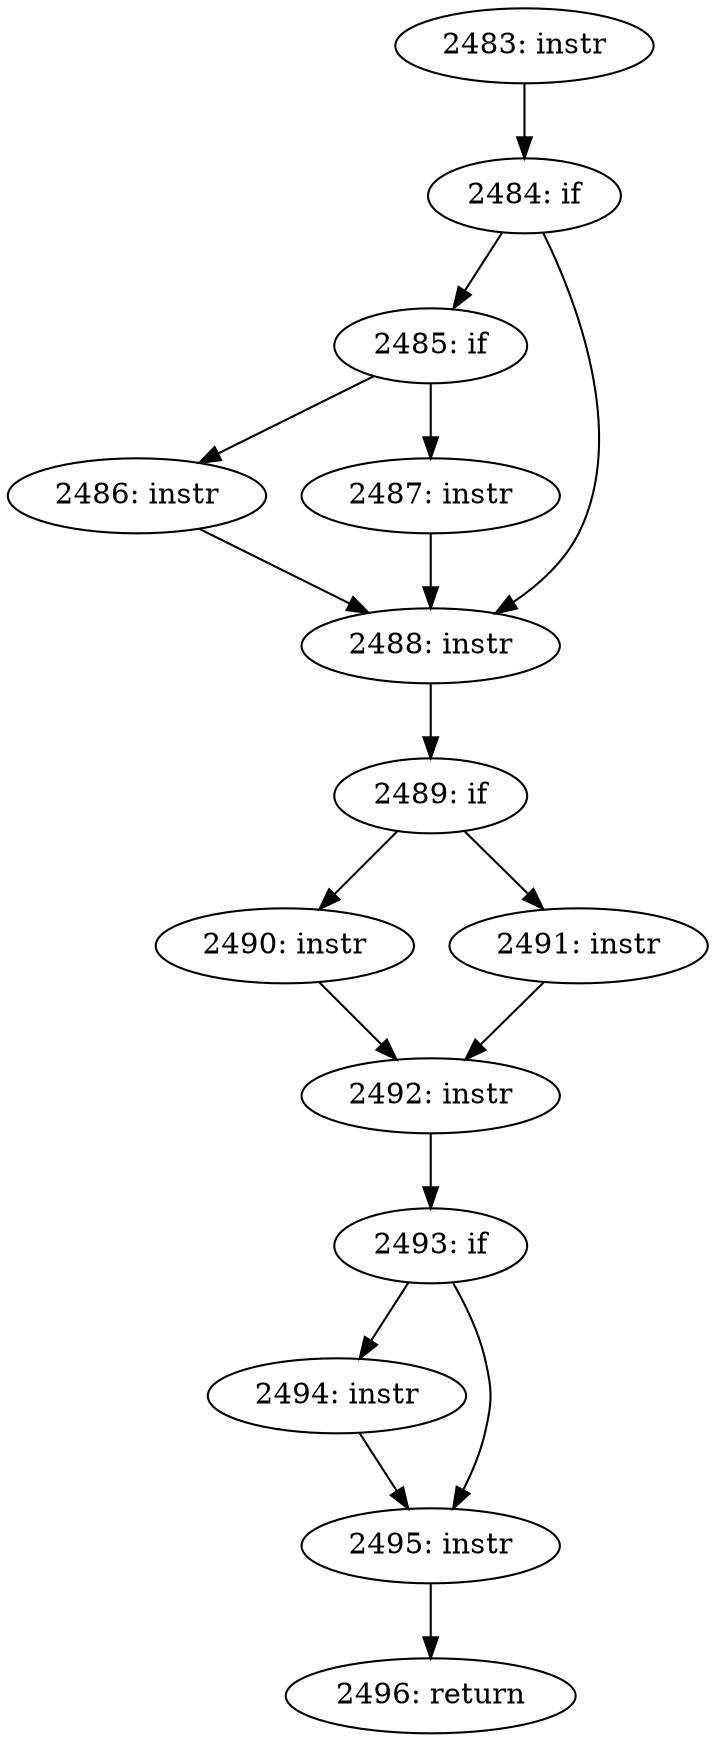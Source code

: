 digraph CFG_tcp_remove_reno_sacks {
2483 [label="2483: instr"]
	2483 -> 2484
2484 [label="2484: if"]
	2484 -> 2485
	2484 -> 2488
2485 [label="2485: if"]
	2485 -> 2486
	2485 -> 2487
2486 [label="2486: instr"]
	2486 -> 2488
2487 [label="2487: instr"]
	2487 -> 2488
2488 [label="2488: instr"]
	2488 -> 2489
2489 [label="2489: if"]
	2489 -> 2490
	2489 -> 2491
2490 [label="2490: instr"]
	2490 -> 2492
2491 [label="2491: instr"]
	2491 -> 2492
2492 [label="2492: instr"]
	2492 -> 2493
2493 [label="2493: if"]
	2493 -> 2494
	2493 -> 2495
2494 [label="2494: instr"]
	2494 -> 2495
2495 [label="2495: instr"]
	2495 -> 2496
2496 [label="2496: return"]
	
}
